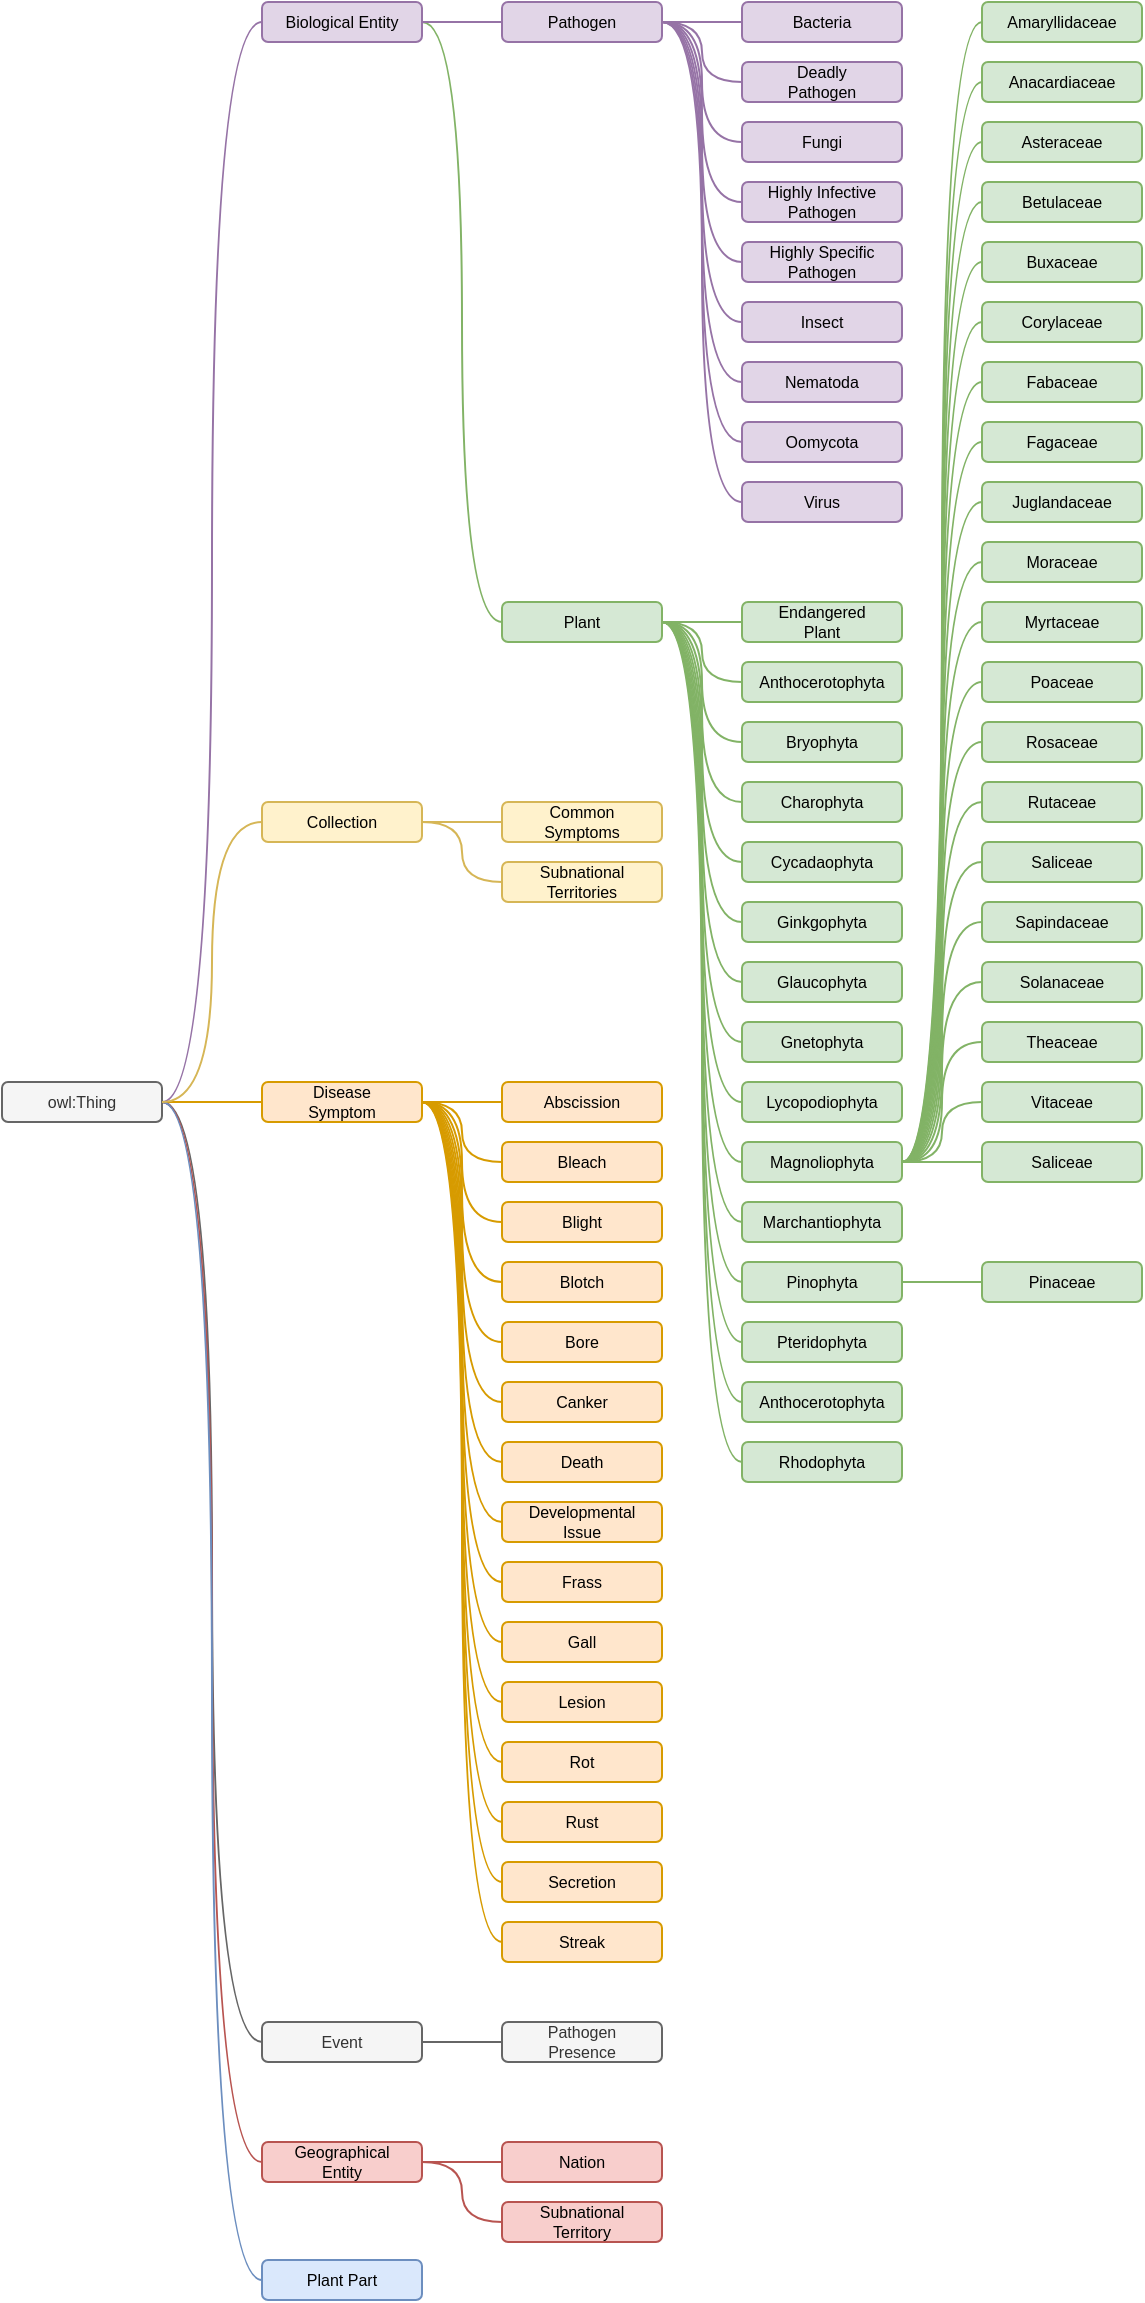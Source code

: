 <mxfile version="23.1.1" type="device">
  <diagram name="Page-1" id="N7cz31c8sJfuYnLjjP13">
    <mxGraphModel dx="2397" dy="868" grid="1" gridSize="10" guides="1" tooltips="1" connect="1" arrows="1" fold="1" page="1" pageScale="1" pageWidth="827" pageHeight="1169" math="0" shadow="0">
      <root>
        <mxCell id="0" />
        <mxCell id="1" parent="0" />
        <mxCell id="jk0r-prxaw-WUlgDrGdM-3" style="edgeStyle=orthogonalEdgeStyle;rounded=0;orthogonalLoop=1;jettySize=auto;html=1;exitX=1;exitY=0.5;exitDx=0;exitDy=0;entryX=0;entryY=0.5;entryDx=0;entryDy=0;curved=1;endArrow=none;endFill=0;fontSize=8;fillColor=#e1d5e7;strokeColor=#9673a6;" parent="1" source="jk0r-prxaw-WUlgDrGdM-1" target="jk0r-prxaw-WUlgDrGdM-2" edge="1">
          <mxGeometry relative="1" as="geometry" />
        </mxCell>
        <mxCell id="jk0r-prxaw-WUlgDrGdM-11" style="edgeStyle=orthogonalEdgeStyle;rounded=0;orthogonalLoop=1;jettySize=auto;html=1;exitX=1;exitY=0.5;exitDx=0;exitDy=0;entryX=0;entryY=0.5;entryDx=0;entryDy=0;endArrow=none;endFill=0;curved=1;fontSize=8;fillColor=#ffe6cc;strokeColor=#d79b00;" parent="1" source="jk0r-prxaw-WUlgDrGdM-1" target="jk0r-prxaw-WUlgDrGdM-7" edge="1">
          <mxGeometry relative="1" as="geometry" />
        </mxCell>
        <mxCell id="jk0r-prxaw-WUlgDrGdM-12" style="edgeStyle=orthogonalEdgeStyle;rounded=0;orthogonalLoop=1;jettySize=auto;html=1;exitX=1;exitY=0.5;exitDx=0;exitDy=0;entryX=0;entryY=0.5;entryDx=0;entryDy=0;endArrow=none;endFill=0;curved=1;fontSize=8;fillColor=#f5f5f5;strokeColor=#666666;" parent="1" source="jk0r-prxaw-WUlgDrGdM-1" target="jk0r-prxaw-WUlgDrGdM-8" edge="1">
          <mxGeometry relative="1" as="geometry" />
        </mxCell>
        <mxCell id="jk0r-prxaw-WUlgDrGdM-13" style="edgeStyle=orthogonalEdgeStyle;rounded=0;orthogonalLoop=1;jettySize=auto;html=1;exitX=1;exitY=0.5;exitDx=0;exitDy=0;entryX=0;entryY=0.5;entryDx=0;entryDy=0;endArrow=none;endFill=0;curved=1;fontSize=8;fillColor=#f8cecc;strokeColor=#b85450;" parent="1" source="jk0r-prxaw-WUlgDrGdM-1" target="jk0r-prxaw-WUlgDrGdM-9" edge="1">
          <mxGeometry relative="1" as="geometry" />
        </mxCell>
        <mxCell id="jk0r-prxaw-WUlgDrGdM-14" style="edgeStyle=orthogonalEdgeStyle;rounded=0;orthogonalLoop=1;jettySize=auto;html=1;exitX=1;exitY=0.5;exitDx=0;exitDy=0;entryX=0;entryY=0.5;entryDx=0;entryDy=0;endArrow=none;endFill=0;curved=1;fontSize=8;fillColor=#dae8fc;strokeColor=#6c8ebf;" parent="1" source="jk0r-prxaw-WUlgDrGdM-1" target="jk0r-prxaw-WUlgDrGdM-10" edge="1">
          <mxGeometry relative="1" as="geometry" />
        </mxCell>
        <mxCell id="jk0r-prxaw-WUlgDrGdM-1" value="owl:Thing" style="rounded=1;whiteSpace=wrap;html=1;fontSize=8;fillColor=#f5f5f5;fontColor=#333333;strokeColor=#666666;" parent="1" vertex="1">
          <mxGeometry x="-810" y="540" width="80" height="20" as="geometry" />
        </mxCell>
        <mxCell id="jk0r-prxaw-WUlgDrGdM-104" style="edgeStyle=orthogonalEdgeStyle;rounded=0;orthogonalLoop=1;jettySize=auto;html=1;exitX=1;exitY=0.5;exitDx=0;exitDy=0;entryX=0;entryY=0.5;entryDx=0;entryDy=0;curved=1;endArrow=none;endFill=0;fillColor=#d5e8d4;strokeColor=#82b366;" parent="1" source="jk0r-prxaw-WUlgDrGdM-2" target="jk0r-prxaw-WUlgDrGdM-21" edge="1">
          <mxGeometry relative="1" as="geometry" />
        </mxCell>
        <mxCell id="jk0r-prxaw-WUlgDrGdM-105" style="edgeStyle=orthogonalEdgeStyle;rounded=0;orthogonalLoop=1;jettySize=auto;html=1;exitX=1;exitY=0.5;exitDx=0;exitDy=0;entryX=0;entryY=0.5;entryDx=0;entryDy=0;endArrow=none;endFill=0;curved=1;fillColor=#e1d5e7;strokeColor=#9673a6;" parent="1" source="jk0r-prxaw-WUlgDrGdM-2" target="jk0r-prxaw-WUlgDrGdM-15" edge="1">
          <mxGeometry relative="1" as="geometry" />
        </mxCell>
        <mxCell id="jk0r-prxaw-WUlgDrGdM-2" value="Biological Entity" style="rounded=1;whiteSpace=wrap;html=1;fontSize=8;fillColor=#e1d5e7;strokeColor=#9673a6;" parent="1" vertex="1">
          <mxGeometry x="-680" width="80" height="20" as="geometry" />
        </mxCell>
        <mxCell id="jk0r-prxaw-WUlgDrGdM-5" style="edgeStyle=orthogonalEdgeStyle;rounded=0;orthogonalLoop=1;jettySize=auto;html=1;exitX=0;exitY=0.5;exitDx=0;exitDy=0;entryX=1;entryY=0.5;entryDx=0;entryDy=0;endArrow=none;endFill=0;curved=1;fontSize=8;fillColor=#fff2cc;strokeColor=#d6b656;" parent="1" source="jk0r-prxaw-WUlgDrGdM-4" target="jk0r-prxaw-WUlgDrGdM-1" edge="1">
          <mxGeometry relative="1" as="geometry" />
        </mxCell>
        <mxCell id="jk0r-prxaw-WUlgDrGdM-124" style="edgeStyle=orthogonalEdgeStyle;rounded=0;orthogonalLoop=1;jettySize=auto;html=1;exitX=1;exitY=0.5;exitDx=0;exitDy=0;entryX=0;entryY=0.5;entryDx=0;entryDy=0;endArrow=none;endFill=0;curved=1;fillColor=#fff2cc;strokeColor=#d6b656;" parent="1" source="jk0r-prxaw-WUlgDrGdM-4" target="jk0r-prxaw-WUlgDrGdM-71" edge="1">
          <mxGeometry relative="1" as="geometry" />
        </mxCell>
        <mxCell id="jk0r-prxaw-WUlgDrGdM-125" style="edgeStyle=orthogonalEdgeStyle;rounded=0;orthogonalLoop=1;jettySize=auto;html=1;exitX=1;exitY=0.5;exitDx=0;exitDy=0;entryX=0;entryY=0.5;entryDx=0;entryDy=0;endArrow=none;endFill=0;curved=1;fillColor=#fff2cc;strokeColor=#d6b656;" parent="1" source="jk0r-prxaw-WUlgDrGdM-4" target="jk0r-prxaw-WUlgDrGdM-72" edge="1">
          <mxGeometry relative="1" as="geometry" />
        </mxCell>
        <mxCell id="jk0r-prxaw-WUlgDrGdM-4" value="Collection" style="rounded=1;whiteSpace=wrap;html=1;fontSize=8;fillColor=#fff2cc;strokeColor=#d6b656;" parent="1" vertex="1">
          <mxGeometry x="-680" y="400" width="80" height="20" as="geometry" />
        </mxCell>
        <mxCell id="jk0r-prxaw-WUlgDrGdM-140" style="edgeStyle=orthogonalEdgeStyle;rounded=0;orthogonalLoop=1;jettySize=auto;html=1;exitX=1;exitY=0.5;exitDx=0;exitDy=0;entryX=0;entryY=0.5;entryDx=0;entryDy=0;endArrow=none;endFill=0;curved=1;fillColor=#ffe6cc;strokeColor=#d79b00;" parent="1" source="jk0r-prxaw-WUlgDrGdM-7" target="jk0r-prxaw-WUlgDrGdM-73" edge="1">
          <mxGeometry relative="1" as="geometry" />
        </mxCell>
        <mxCell id="jk0r-prxaw-WUlgDrGdM-141" style="edgeStyle=orthogonalEdgeStyle;rounded=0;orthogonalLoop=1;jettySize=auto;html=1;exitX=1;exitY=0.5;exitDx=0;exitDy=0;entryX=0;entryY=0.5;entryDx=0;entryDy=0;strokeColor=#d79b00;endArrow=none;endFill=0;curved=1;fillColor=#ffe6cc;" parent="1" source="jk0r-prxaw-WUlgDrGdM-7" target="jk0r-prxaw-WUlgDrGdM-74" edge="1">
          <mxGeometry relative="1" as="geometry" />
        </mxCell>
        <mxCell id="jk0r-prxaw-WUlgDrGdM-142" style="edgeStyle=orthogonalEdgeStyle;rounded=0;orthogonalLoop=1;jettySize=auto;html=1;exitX=1;exitY=0.5;exitDx=0;exitDy=0;entryX=0;entryY=0.5;entryDx=0;entryDy=0;endArrow=none;endFill=0;curved=1;fillColor=#ffe6cc;strokeColor=#d79b00;" parent="1" source="jk0r-prxaw-WUlgDrGdM-7" target="jk0r-prxaw-WUlgDrGdM-75" edge="1">
          <mxGeometry relative="1" as="geometry" />
        </mxCell>
        <mxCell id="jk0r-prxaw-WUlgDrGdM-143" style="edgeStyle=orthogonalEdgeStyle;rounded=0;orthogonalLoop=1;jettySize=auto;html=1;exitX=1;exitY=0.5;exitDx=0;exitDy=0;entryX=0;entryY=0.5;entryDx=0;entryDy=0;endArrow=none;endFill=0;curved=1;fillColor=#ffe6cc;strokeColor=#d79b00;" parent="1" source="jk0r-prxaw-WUlgDrGdM-7" target="jk0r-prxaw-WUlgDrGdM-76" edge="1">
          <mxGeometry relative="1" as="geometry" />
        </mxCell>
        <mxCell id="jk0r-prxaw-WUlgDrGdM-144" style="edgeStyle=orthogonalEdgeStyle;rounded=0;orthogonalLoop=1;jettySize=auto;html=1;exitX=1;exitY=0.5;exitDx=0;exitDy=0;entryX=0;entryY=0.5;entryDx=0;entryDy=0;endArrow=none;endFill=0;curved=1;fillColor=#ffe6cc;strokeColor=#d79b00;" parent="1" source="jk0r-prxaw-WUlgDrGdM-7" target="jk0r-prxaw-WUlgDrGdM-77" edge="1">
          <mxGeometry relative="1" as="geometry" />
        </mxCell>
        <mxCell id="jk0r-prxaw-WUlgDrGdM-145" style="edgeStyle=orthogonalEdgeStyle;rounded=0;orthogonalLoop=1;jettySize=auto;html=1;exitX=1;exitY=0.5;exitDx=0;exitDy=0;entryX=0;entryY=0.5;entryDx=0;entryDy=0;endArrow=none;endFill=0;curved=1;fillColor=#ffe6cc;strokeColor=#d79b00;" parent="1" source="jk0r-prxaw-WUlgDrGdM-7" target="jk0r-prxaw-WUlgDrGdM-78" edge="1">
          <mxGeometry relative="1" as="geometry" />
        </mxCell>
        <mxCell id="jk0r-prxaw-WUlgDrGdM-146" style="edgeStyle=orthogonalEdgeStyle;rounded=0;orthogonalLoop=1;jettySize=auto;html=1;exitX=1;exitY=0.5;exitDx=0;exitDy=0;entryX=0;entryY=0.5;entryDx=0;entryDy=0;endArrow=none;endFill=0;curved=1;fillColor=#ffe6cc;strokeColor=#d79b00;" parent="1" source="jk0r-prxaw-WUlgDrGdM-7" target="jk0r-prxaw-WUlgDrGdM-79" edge="1">
          <mxGeometry relative="1" as="geometry" />
        </mxCell>
        <mxCell id="jk0r-prxaw-WUlgDrGdM-147" style="edgeStyle=orthogonalEdgeStyle;rounded=0;orthogonalLoop=1;jettySize=auto;html=1;exitX=1;exitY=0.5;exitDx=0;exitDy=0;entryX=0;entryY=0.5;entryDx=0;entryDy=0;endArrow=none;endFill=0;curved=1;fillColor=#ffe6cc;strokeColor=#d79b00;" parent="1" source="jk0r-prxaw-WUlgDrGdM-7" target="jk0r-prxaw-WUlgDrGdM-80" edge="1">
          <mxGeometry relative="1" as="geometry" />
        </mxCell>
        <mxCell id="jk0r-prxaw-WUlgDrGdM-148" style="edgeStyle=orthogonalEdgeStyle;rounded=0;orthogonalLoop=1;jettySize=auto;html=1;exitX=1;exitY=0.5;exitDx=0;exitDy=0;entryX=0;entryY=0.5;entryDx=0;entryDy=0;endArrow=none;endFill=0;curved=1;fillColor=#ffe6cc;strokeColor=#d79b00;" parent="1" source="jk0r-prxaw-WUlgDrGdM-7" target="jk0r-prxaw-WUlgDrGdM-81" edge="1">
          <mxGeometry relative="1" as="geometry" />
        </mxCell>
        <mxCell id="jk0r-prxaw-WUlgDrGdM-149" style="edgeStyle=orthogonalEdgeStyle;rounded=0;orthogonalLoop=1;jettySize=auto;html=1;exitX=1;exitY=0.5;exitDx=0;exitDy=0;entryX=0;entryY=0.5;entryDx=0;entryDy=0;endArrow=none;endFill=0;curved=1;fillColor=#ffe6cc;strokeColor=#d79b00;" parent="1" source="jk0r-prxaw-WUlgDrGdM-7" target="jk0r-prxaw-WUlgDrGdM-83" edge="1">
          <mxGeometry relative="1" as="geometry" />
        </mxCell>
        <mxCell id="jk0r-prxaw-WUlgDrGdM-150" style="edgeStyle=orthogonalEdgeStyle;rounded=0;orthogonalLoop=1;jettySize=auto;html=1;exitX=1;exitY=0.5;exitDx=0;exitDy=0;entryX=0;entryY=0.5;entryDx=0;entryDy=0;endArrow=none;endFill=0;curved=1;fillColor=#ffe6cc;strokeColor=#d79b00;" parent="1" source="jk0r-prxaw-WUlgDrGdM-7" target="jk0r-prxaw-WUlgDrGdM-84" edge="1">
          <mxGeometry relative="1" as="geometry" />
        </mxCell>
        <mxCell id="jk0r-prxaw-WUlgDrGdM-151" style="edgeStyle=orthogonalEdgeStyle;rounded=0;orthogonalLoop=1;jettySize=auto;html=1;exitX=1;exitY=0.5;exitDx=0;exitDy=0;entryX=0;entryY=0.5;entryDx=0;entryDy=0;endArrow=none;endFill=0;curved=1;fillColor=#ffe6cc;strokeColor=#d79b00;" parent="1" source="jk0r-prxaw-WUlgDrGdM-7" target="jk0r-prxaw-WUlgDrGdM-85" edge="1">
          <mxGeometry relative="1" as="geometry" />
        </mxCell>
        <mxCell id="jk0r-prxaw-WUlgDrGdM-152" style="edgeStyle=orthogonalEdgeStyle;rounded=0;orthogonalLoop=1;jettySize=auto;html=1;exitX=1;exitY=0.5;exitDx=0;exitDy=0;entryX=0;entryY=0.5;entryDx=0;entryDy=0;endArrow=none;endFill=0;curved=1;fillColor=#ffe6cc;strokeColor=#d79b00;" parent="1" source="jk0r-prxaw-WUlgDrGdM-7" target="jk0r-prxaw-WUlgDrGdM-86" edge="1">
          <mxGeometry relative="1" as="geometry" />
        </mxCell>
        <mxCell id="jk0r-prxaw-WUlgDrGdM-153" style="edgeStyle=orthogonalEdgeStyle;rounded=0;orthogonalLoop=1;jettySize=auto;html=1;exitX=1;exitY=0.5;exitDx=0;exitDy=0;entryX=0;entryY=0.5;entryDx=0;entryDy=0;endArrow=none;endFill=0;curved=1;fillColor=#ffe6cc;strokeColor=#d79b00;" parent="1" source="jk0r-prxaw-WUlgDrGdM-7" target="jk0r-prxaw-WUlgDrGdM-87" edge="1">
          <mxGeometry relative="1" as="geometry" />
        </mxCell>
        <mxCell id="jk0r-prxaw-WUlgDrGdM-154" style="edgeStyle=orthogonalEdgeStyle;rounded=0;orthogonalLoop=1;jettySize=auto;html=1;exitX=1;exitY=0.5;exitDx=0;exitDy=0;entryX=0;entryY=0.5;entryDx=0;entryDy=0;endArrow=none;endFill=0;curved=1;fillColor=#ffe6cc;strokeColor=#d79b00;" parent="1" source="jk0r-prxaw-WUlgDrGdM-7" target="jk0r-prxaw-WUlgDrGdM-88" edge="1">
          <mxGeometry relative="1" as="geometry" />
        </mxCell>
        <mxCell id="jk0r-prxaw-WUlgDrGdM-7" value="&lt;div style=&quot;font-size: 8px;&quot;&gt;Disease&lt;/div&gt;&lt;div style=&quot;font-size: 8px;&quot;&gt;Symptom&lt;br style=&quot;font-size: 8px;&quot;&gt;&lt;/div&gt;" style="rounded=1;whiteSpace=wrap;html=1;fontSize=8;fillColor=#ffe6cc;strokeColor=#d79b00;" parent="1" vertex="1">
          <mxGeometry x="-680" y="540" width="80" height="20" as="geometry" />
        </mxCell>
        <mxCell id="jk0r-prxaw-WUlgDrGdM-178" style="edgeStyle=orthogonalEdgeStyle;rounded=0;orthogonalLoop=1;jettySize=auto;html=1;exitX=1;exitY=0.5;exitDx=0;exitDy=0;entryX=0;entryY=0.5;entryDx=0;entryDy=0;endArrow=none;endFill=0;curved=1;fillColor=#f5f5f5;strokeColor=#666666;" parent="1" source="jk0r-prxaw-WUlgDrGdM-8" target="jk0r-prxaw-WUlgDrGdM-137" edge="1">
          <mxGeometry relative="1" as="geometry" />
        </mxCell>
        <mxCell id="jk0r-prxaw-WUlgDrGdM-8" value="Event" style="rounded=1;whiteSpace=wrap;html=1;fontSize=8;fillColor=#f5f5f5;fontColor=#333333;strokeColor=#666666;" parent="1" vertex="1">
          <mxGeometry x="-680" y="1010" width="80" height="20" as="geometry" />
        </mxCell>
        <mxCell id="jk0r-prxaw-WUlgDrGdM-179" style="edgeStyle=orthogonalEdgeStyle;rounded=0;orthogonalLoop=1;jettySize=auto;html=1;exitX=1;exitY=0.5;exitDx=0;exitDy=0;entryX=0;entryY=0.5;entryDx=0;entryDy=0;endArrow=none;endFill=0;curved=1;fillColor=#f8cecc;strokeColor=#b85450;" parent="1" source="jk0r-prxaw-WUlgDrGdM-9" target="jk0r-prxaw-WUlgDrGdM-89" edge="1">
          <mxGeometry relative="1" as="geometry" />
        </mxCell>
        <mxCell id="jk0r-prxaw-WUlgDrGdM-180" style="edgeStyle=orthogonalEdgeStyle;rounded=0;orthogonalLoop=1;jettySize=auto;html=1;exitX=1;exitY=0.5;exitDx=0;exitDy=0;entryX=0;entryY=0.5;entryDx=0;entryDy=0;endArrow=none;endFill=0;curved=1;fillColor=#f8cecc;strokeColor=#b85450;" parent="1" source="jk0r-prxaw-WUlgDrGdM-9" target="jk0r-prxaw-WUlgDrGdM-90" edge="1">
          <mxGeometry relative="1" as="geometry" />
        </mxCell>
        <mxCell id="jk0r-prxaw-WUlgDrGdM-9" value="&lt;div style=&quot;font-size: 8px;&quot;&gt;Geographical&lt;/div&gt;&lt;div style=&quot;font-size: 8px;&quot;&gt;Entity&lt;br style=&quot;font-size: 8px;&quot;&gt;&lt;/div&gt;" style="rounded=1;whiteSpace=wrap;html=1;fontSize=8;fillColor=#f8cecc;strokeColor=#b85450;" parent="1" vertex="1">
          <mxGeometry x="-680" y="1070" width="80" height="20" as="geometry" />
        </mxCell>
        <mxCell id="jk0r-prxaw-WUlgDrGdM-10" value="Plant Part" style="rounded=1;whiteSpace=wrap;html=1;fontSize=8;fillColor=#dae8fc;strokeColor=#6c8ebf;" parent="1" vertex="1">
          <mxGeometry x="-680" y="1129" width="80" height="20" as="geometry" />
        </mxCell>
        <mxCell id="jk0r-prxaw-WUlgDrGdM-126" style="edgeStyle=orthogonalEdgeStyle;rounded=0;orthogonalLoop=1;jettySize=auto;html=1;exitX=1;exitY=0.5;exitDx=0;exitDy=0;entryX=0;entryY=0.5;entryDx=0;entryDy=0;endArrow=none;endFill=0;curved=1;fillColor=#e1d5e7;strokeColor=#9673a6;" parent="1" source="jk0r-prxaw-WUlgDrGdM-15" target="jk0r-prxaw-WUlgDrGdM-60" edge="1">
          <mxGeometry relative="1" as="geometry" />
        </mxCell>
        <mxCell id="jk0r-prxaw-WUlgDrGdM-127" style="edgeStyle=orthogonalEdgeStyle;rounded=0;orthogonalLoop=1;jettySize=auto;html=1;exitX=1;exitY=0.5;exitDx=0;exitDy=0;entryX=0;entryY=0.5;entryDx=0;entryDy=0;curved=1;endArrow=none;endFill=0;fillColor=#e1d5e7;strokeColor=#9673a6;" parent="1" source="jk0r-prxaw-WUlgDrGdM-15" target="jk0r-prxaw-WUlgDrGdM-61" edge="1">
          <mxGeometry relative="1" as="geometry" />
        </mxCell>
        <mxCell id="jk0r-prxaw-WUlgDrGdM-128" style="edgeStyle=orthogonalEdgeStyle;rounded=0;orthogonalLoop=1;jettySize=auto;html=1;exitX=1;exitY=0.5;exitDx=0;exitDy=0;entryX=0;entryY=0.5;entryDx=0;entryDy=0;curved=1;endArrow=none;endFill=0;fillColor=#e1d5e7;strokeColor=#9673a6;" parent="1" source="jk0r-prxaw-WUlgDrGdM-15" target="jk0r-prxaw-WUlgDrGdM-62" edge="1">
          <mxGeometry relative="1" as="geometry" />
        </mxCell>
        <mxCell id="jk0r-prxaw-WUlgDrGdM-129" style="edgeStyle=orthogonalEdgeStyle;rounded=0;orthogonalLoop=1;jettySize=auto;html=1;exitX=1;exitY=0.5;exitDx=0;exitDy=0;entryX=0;entryY=0.5;entryDx=0;entryDy=0;endArrow=none;endFill=0;curved=1;fillColor=#e1d5e7;strokeColor=#9673a6;" parent="1" source="jk0r-prxaw-WUlgDrGdM-15" target="jk0r-prxaw-WUlgDrGdM-63" edge="1">
          <mxGeometry relative="1" as="geometry" />
        </mxCell>
        <mxCell id="jk0r-prxaw-WUlgDrGdM-130" style="edgeStyle=orthogonalEdgeStyle;rounded=0;orthogonalLoop=1;jettySize=auto;html=1;exitX=1;exitY=0.5;exitDx=0;exitDy=0;entryX=0;entryY=0.5;entryDx=0;entryDy=0;endArrow=none;endFill=0;curved=1;fillColor=#e1d5e7;strokeColor=#9673a6;" parent="1" source="jk0r-prxaw-WUlgDrGdM-15" target="jk0r-prxaw-WUlgDrGdM-64" edge="1">
          <mxGeometry relative="1" as="geometry" />
        </mxCell>
        <mxCell id="jk0r-prxaw-WUlgDrGdM-131" style="edgeStyle=orthogonalEdgeStyle;rounded=0;orthogonalLoop=1;jettySize=auto;html=1;exitX=1;exitY=0.5;exitDx=0;exitDy=0;entryX=0;entryY=0.5;entryDx=0;entryDy=0;endArrow=none;endFill=0;curved=1;fillColor=#e1d5e7;strokeColor=#9673a6;" parent="1" source="jk0r-prxaw-WUlgDrGdM-15" target="jk0r-prxaw-WUlgDrGdM-65" edge="1">
          <mxGeometry relative="1" as="geometry" />
        </mxCell>
        <mxCell id="jk0r-prxaw-WUlgDrGdM-132" style="edgeStyle=orthogonalEdgeStyle;rounded=0;orthogonalLoop=1;jettySize=auto;html=1;exitX=1;exitY=0.5;exitDx=0;exitDy=0;entryX=0;entryY=0.5;entryDx=0;entryDy=0;endArrow=none;endFill=0;curved=1;fillColor=#e1d5e7;strokeColor=#9673a6;" parent="1" source="jk0r-prxaw-WUlgDrGdM-15" target="jk0r-prxaw-WUlgDrGdM-66" edge="1">
          <mxGeometry relative="1" as="geometry" />
        </mxCell>
        <mxCell id="jk0r-prxaw-WUlgDrGdM-135" style="edgeStyle=orthogonalEdgeStyle;rounded=0;orthogonalLoop=1;jettySize=auto;html=1;exitX=1;exitY=0.5;exitDx=0;exitDy=0;entryX=0;entryY=0.5;entryDx=0;entryDy=0;endArrow=none;endFill=0;curved=1;fillColor=#e1d5e7;strokeColor=#9673a6;" parent="1" source="jk0r-prxaw-WUlgDrGdM-15" target="jk0r-prxaw-WUlgDrGdM-67" edge="1">
          <mxGeometry relative="1" as="geometry" />
        </mxCell>
        <mxCell id="jk0r-prxaw-WUlgDrGdM-136" style="edgeStyle=orthogonalEdgeStyle;rounded=0;orthogonalLoop=1;jettySize=auto;html=1;exitX=1;exitY=0.5;exitDx=0;exitDy=0;entryX=0;entryY=0.5;entryDx=0;entryDy=0;endArrow=none;endFill=0;curved=1;fillColor=#e1d5e7;strokeColor=#9673a6;" parent="1" source="jk0r-prxaw-WUlgDrGdM-15" target="jk0r-prxaw-WUlgDrGdM-68" edge="1">
          <mxGeometry relative="1" as="geometry" />
        </mxCell>
        <mxCell id="jk0r-prxaw-WUlgDrGdM-15" value="Pathogen" style="rounded=1;whiteSpace=wrap;html=1;fontSize=8;fillColor=#e1d5e7;strokeColor=#9673a6;" parent="1" vertex="1">
          <mxGeometry x="-560" width="80" height="20" as="geometry" />
        </mxCell>
        <mxCell id="jk0r-prxaw-WUlgDrGdM-106" style="edgeStyle=orthogonalEdgeStyle;rounded=0;orthogonalLoop=1;jettySize=auto;html=1;exitX=1;exitY=0.5;exitDx=0;exitDy=0;entryX=0;entryY=0.5;entryDx=0;entryDy=0;endArrow=none;endFill=0;curved=1;fillColor=#d5e8d4;strokeColor=#82b366;" parent="1" source="jk0r-prxaw-WUlgDrGdM-21" target="jk0r-prxaw-WUlgDrGdM-22" edge="1">
          <mxGeometry relative="1" as="geometry" />
        </mxCell>
        <mxCell id="jk0r-prxaw-WUlgDrGdM-107" style="edgeStyle=orthogonalEdgeStyle;rounded=0;orthogonalLoop=1;jettySize=auto;html=1;exitX=1;exitY=0.5;exitDx=0;exitDy=0;entryX=0;entryY=0.5;entryDx=0;entryDy=0;endArrow=none;endFill=0;curved=1;fillColor=#d5e8d4;strokeColor=#82b366;" parent="1" source="jk0r-prxaw-WUlgDrGdM-21" target="jk0r-prxaw-WUlgDrGdM-23" edge="1">
          <mxGeometry relative="1" as="geometry" />
        </mxCell>
        <mxCell id="jk0r-prxaw-WUlgDrGdM-108" style="edgeStyle=orthogonalEdgeStyle;rounded=0;orthogonalLoop=1;jettySize=auto;html=1;exitX=1;exitY=0.5;exitDx=0;exitDy=0;entryX=0;entryY=0.5;entryDx=0;entryDy=0;endArrow=none;endFill=0;curved=1;fillColor=#d5e8d4;strokeColor=#82b366;" parent="1" source="jk0r-prxaw-WUlgDrGdM-21" target="jk0r-prxaw-WUlgDrGdM-24" edge="1">
          <mxGeometry relative="1" as="geometry" />
        </mxCell>
        <mxCell id="jk0r-prxaw-WUlgDrGdM-109" style="edgeStyle=orthogonalEdgeStyle;rounded=0;orthogonalLoop=1;jettySize=auto;html=1;exitX=1;exitY=0.5;exitDx=0;exitDy=0;entryX=0;entryY=0.5;entryDx=0;entryDy=0;endArrow=none;endFill=0;curved=1;fillColor=#d5e8d4;strokeColor=#82b366;" parent="1" source="jk0r-prxaw-WUlgDrGdM-21" target="jk0r-prxaw-WUlgDrGdM-25" edge="1">
          <mxGeometry relative="1" as="geometry" />
        </mxCell>
        <mxCell id="jk0r-prxaw-WUlgDrGdM-110" style="edgeStyle=orthogonalEdgeStyle;rounded=0;orthogonalLoop=1;jettySize=auto;html=1;exitX=1;exitY=0.5;exitDx=0;exitDy=0;entryX=0;entryY=0.5;entryDx=0;entryDy=0;endArrow=none;endFill=0;curved=1;fillColor=#d5e8d4;strokeColor=#82b366;" parent="1" source="jk0r-prxaw-WUlgDrGdM-21" target="jk0r-prxaw-WUlgDrGdM-26" edge="1">
          <mxGeometry relative="1" as="geometry" />
        </mxCell>
        <mxCell id="jk0r-prxaw-WUlgDrGdM-112" style="edgeStyle=orthogonalEdgeStyle;rounded=0;orthogonalLoop=1;jettySize=auto;html=1;exitX=1;exitY=0.5;exitDx=0;exitDy=0;entryX=0;entryY=0.5;entryDx=0;entryDy=0;endArrow=none;endFill=0;curved=1;fillColor=#d5e8d4;strokeColor=#82b366;" parent="1" source="jk0r-prxaw-WUlgDrGdM-21" target="jk0r-prxaw-WUlgDrGdM-27" edge="1">
          <mxGeometry relative="1" as="geometry" />
        </mxCell>
        <mxCell id="jk0r-prxaw-WUlgDrGdM-113" style="edgeStyle=orthogonalEdgeStyle;rounded=0;orthogonalLoop=1;jettySize=auto;html=1;exitX=1;exitY=0.5;exitDx=0;exitDy=0;entryX=0;entryY=0.5;entryDx=0;entryDy=0;endArrow=none;endFill=0;curved=1;fillColor=#d5e8d4;strokeColor=#82b366;" parent="1" source="jk0r-prxaw-WUlgDrGdM-21" target="jk0r-prxaw-WUlgDrGdM-28" edge="1">
          <mxGeometry relative="1" as="geometry" />
        </mxCell>
        <mxCell id="jk0r-prxaw-WUlgDrGdM-114" style="edgeStyle=orthogonalEdgeStyle;rounded=0;orthogonalLoop=1;jettySize=auto;html=1;exitX=1;exitY=0.5;exitDx=0;exitDy=0;entryX=0;entryY=0.5;entryDx=0;entryDy=0;endArrow=none;endFill=0;curved=1;fillColor=#d5e8d4;strokeColor=#82b366;" parent="1" source="jk0r-prxaw-WUlgDrGdM-21" target="jk0r-prxaw-WUlgDrGdM-29" edge="1">
          <mxGeometry relative="1" as="geometry" />
        </mxCell>
        <mxCell id="jk0r-prxaw-WUlgDrGdM-115" style="edgeStyle=orthogonalEdgeStyle;rounded=0;orthogonalLoop=1;jettySize=auto;html=1;exitX=1;exitY=0.5;exitDx=0;exitDy=0;entryX=0;entryY=0.5;entryDx=0;entryDy=0;endArrow=none;endFill=0;curved=1;fillColor=#d5e8d4;strokeColor=#82b366;" parent="1" source="jk0r-prxaw-WUlgDrGdM-21" target="jk0r-prxaw-WUlgDrGdM-30" edge="1">
          <mxGeometry relative="1" as="geometry" />
        </mxCell>
        <mxCell id="jk0r-prxaw-WUlgDrGdM-116" style="edgeStyle=orthogonalEdgeStyle;rounded=0;orthogonalLoop=1;jettySize=auto;html=1;exitX=1;exitY=0.5;exitDx=0;exitDy=0;entryX=0;entryY=0.5;entryDx=0;entryDy=0;endArrow=none;endFill=0;curved=1;fillColor=#d5e8d4;strokeColor=#82b366;" parent="1" source="jk0r-prxaw-WUlgDrGdM-21" target="jk0r-prxaw-WUlgDrGdM-31" edge="1">
          <mxGeometry relative="1" as="geometry" />
        </mxCell>
        <mxCell id="jk0r-prxaw-WUlgDrGdM-117" style="edgeStyle=orthogonalEdgeStyle;rounded=0;orthogonalLoop=1;jettySize=auto;html=1;exitX=1;exitY=0.5;exitDx=0;exitDy=0;entryX=0;entryY=0.5;entryDx=0;entryDy=0;endArrow=none;endFill=0;curved=1;fillColor=#d5e8d4;strokeColor=#82b366;" parent="1" source="jk0r-prxaw-WUlgDrGdM-21" target="jk0r-prxaw-WUlgDrGdM-32" edge="1">
          <mxGeometry relative="1" as="geometry" />
        </mxCell>
        <mxCell id="jk0r-prxaw-WUlgDrGdM-119" style="edgeStyle=orthogonalEdgeStyle;rounded=0;orthogonalLoop=1;jettySize=auto;html=1;exitX=1;exitY=0.5;exitDx=0;exitDy=0;entryX=0;entryY=0.5;entryDx=0;entryDy=0;endArrow=none;endFill=0;curved=1;fillColor=#d5e8d4;strokeColor=#82b366;" parent="1" source="jk0r-prxaw-WUlgDrGdM-21" target="jk0r-prxaw-WUlgDrGdM-33" edge="1">
          <mxGeometry relative="1" as="geometry" />
        </mxCell>
        <mxCell id="jk0r-prxaw-WUlgDrGdM-121" style="edgeStyle=orthogonalEdgeStyle;rounded=0;orthogonalLoop=1;jettySize=auto;html=1;exitX=1;exitY=0.5;exitDx=0;exitDy=0;entryX=0;entryY=0.5;entryDx=0;entryDy=0;endArrow=none;endFill=0;curved=1;fillColor=#d5e8d4;strokeColor=#82b366;" parent="1" source="jk0r-prxaw-WUlgDrGdM-21" target="jk0r-prxaw-WUlgDrGdM-34" edge="1">
          <mxGeometry relative="1" as="geometry" />
        </mxCell>
        <mxCell id="jk0r-prxaw-WUlgDrGdM-122" style="edgeStyle=orthogonalEdgeStyle;rounded=0;orthogonalLoop=1;jettySize=auto;html=1;exitX=1;exitY=0.5;exitDx=0;exitDy=0;entryX=0;entryY=0.5;entryDx=0;entryDy=0;endArrow=none;endFill=0;curved=1;fillColor=#d5e8d4;strokeColor=#82b366;" parent="1" source="jk0r-prxaw-WUlgDrGdM-21" target="jk0r-prxaw-WUlgDrGdM-35" edge="1">
          <mxGeometry relative="1" as="geometry" />
        </mxCell>
        <mxCell id="jk0r-prxaw-WUlgDrGdM-123" style="edgeStyle=orthogonalEdgeStyle;rounded=0;orthogonalLoop=1;jettySize=auto;html=1;exitX=1;exitY=0.5;exitDx=0;exitDy=0;entryX=0;entryY=0.5;entryDx=0;entryDy=0;endArrow=none;endFill=0;curved=1;fillColor=#d5e8d4;strokeColor=#82b366;" parent="1" source="jk0r-prxaw-WUlgDrGdM-21" target="jk0r-prxaw-WUlgDrGdM-36" edge="1">
          <mxGeometry relative="1" as="geometry" />
        </mxCell>
        <mxCell id="jk0r-prxaw-WUlgDrGdM-21" value="Plant" style="rounded=1;whiteSpace=wrap;html=1;fontSize=8;fillColor=#d5e8d4;strokeColor=#82b366;" parent="1" vertex="1">
          <mxGeometry x="-560" y="300" width="80" height="20" as="geometry" />
        </mxCell>
        <mxCell id="jk0r-prxaw-WUlgDrGdM-22" value="&lt;div style=&quot;font-size: 8px;&quot;&gt;Endangered&lt;/div&gt;&lt;div style=&quot;font-size: 8px;&quot;&gt;Plant&lt;br style=&quot;font-size: 8px;&quot;&gt;&lt;/div&gt;" style="rounded=1;whiteSpace=wrap;html=1;fontSize=8;fillColor=#d5e8d4;strokeColor=#82b366;" parent="1" vertex="1">
          <mxGeometry x="-440" y="300" width="80" height="20" as="geometry" />
        </mxCell>
        <mxCell id="jk0r-prxaw-WUlgDrGdM-23" value="Anthocerotophyta" style="rounded=1;whiteSpace=wrap;html=1;fontSize=8;fillColor=#d5e8d4;strokeColor=#82b366;" parent="1" vertex="1">
          <mxGeometry x="-440" y="330" width="80" height="20" as="geometry" />
        </mxCell>
        <mxCell id="jk0r-prxaw-WUlgDrGdM-24" value="Bryophyta" style="rounded=1;whiteSpace=wrap;html=1;fontSize=8;fillColor=#d5e8d4;strokeColor=#82b366;" parent="1" vertex="1">
          <mxGeometry x="-440" y="360" width="80" height="20" as="geometry" />
        </mxCell>
        <mxCell id="jk0r-prxaw-WUlgDrGdM-25" value="Charophyta" style="rounded=1;whiteSpace=wrap;html=1;fontSize=8;fillColor=#d5e8d4;strokeColor=#82b366;" parent="1" vertex="1">
          <mxGeometry x="-440" y="390" width="80" height="20" as="geometry" />
        </mxCell>
        <mxCell id="jk0r-prxaw-WUlgDrGdM-26" value="Cycadaophyta" style="rounded=1;whiteSpace=wrap;html=1;fontSize=8;fillColor=#d5e8d4;strokeColor=#82b366;" parent="1" vertex="1">
          <mxGeometry x="-440" y="420" width="80" height="20" as="geometry" />
        </mxCell>
        <mxCell id="jk0r-prxaw-WUlgDrGdM-27" value="Ginkgophyta" style="rounded=1;whiteSpace=wrap;html=1;fontSize=8;fillColor=#d5e8d4;strokeColor=#82b366;" parent="1" vertex="1">
          <mxGeometry x="-440" y="450" width="80" height="20" as="geometry" />
        </mxCell>
        <mxCell id="jk0r-prxaw-WUlgDrGdM-28" value="Glaucophyta" style="rounded=1;whiteSpace=wrap;html=1;fontSize=8;fillColor=#d5e8d4;strokeColor=#82b366;" parent="1" vertex="1">
          <mxGeometry x="-440" y="480" width="80" height="20" as="geometry" />
        </mxCell>
        <mxCell id="jk0r-prxaw-WUlgDrGdM-29" value="Gnetophyta" style="rounded=1;whiteSpace=wrap;html=1;fontSize=8;fillColor=#d5e8d4;strokeColor=#82b366;" parent="1" vertex="1">
          <mxGeometry x="-440" y="510" width="80" height="20" as="geometry" />
        </mxCell>
        <mxCell id="jk0r-prxaw-WUlgDrGdM-30" value="Lycopodiophyta" style="rounded=1;whiteSpace=wrap;html=1;fontSize=8;fillColor=#d5e8d4;strokeColor=#82b366;" parent="1" vertex="1">
          <mxGeometry x="-440" y="540" width="80" height="20" as="geometry" />
        </mxCell>
        <mxCell id="jk0r-prxaw-WUlgDrGdM-31" value="Magnoliophyta" style="rounded=1;whiteSpace=wrap;html=1;fontSize=8;fillColor=#d5e8d4;strokeColor=#82b366;" parent="1" vertex="1">
          <mxGeometry x="-440" y="570" width="80" height="20" as="geometry" />
        </mxCell>
        <mxCell id="jk0r-prxaw-WUlgDrGdM-32" value="Marchantiophyta" style="rounded=1;whiteSpace=wrap;html=1;fontSize=8;fillColor=#d5e8d4;strokeColor=#82b366;" parent="1" vertex="1">
          <mxGeometry x="-440" y="600" width="80" height="20" as="geometry" />
        </mxCell>
        <mxCell id="jk0r-prxaw-WUlgDrGdM-139" style="edgeStyle=orthogonalEdgeStyle;rounded=0;orthogonalLoop=1;jettySize=auto;html=1;exitX=1;exitY=0.5;exitDx=0;exitDy=0;entryX=0;entryY=0.5;entryDx=0;entryDy=0;endArrow=none;endFill=0;fillColor=#d5e8d4;strokeColor=#82b366;curved=1;" parent="1" source="jk0r-prxaw-WUlgDrGdM-33" target="jk0r-prxaw-WUlgDrGdM-69" edge="1">
          <mxGeometry relative="1" as="geometry" />
        </mxCell>
        <mxCell id="jk0r-prxaw-WUlgDrGdM-33" value="Pinophyta" style="rounded=1;whiteSpace=wrap;html=1;fontSize=8;fillColor=#d5e8d4;strokeColor=#82b366;" parent="1" vertex="1">
          <mxGeometry x="-440" y="630" width="80" height="20" as="geometry" />
        </mxCell>
        <mxCell id="jk0r-prxaw-WUlgDrGdM-34" value="Pteridophyta" style="rounded=1;whiteSpace=wrap;html=1;fontSize=8;fillColor=#d5e8d4;strokeColor=#82b366;" parent="1" vertex="1">
          <mxGeometry x="-440" y="660" width="80" height="20" as="geometry" />
        </mxCell>
        <mxCell id="jk0r-prxaw-WUlgDrGdM-35" value="Anthocerotophyta" style="rounded=1;whiteSpace=wrap;html=1;fontSize=8;fillColor=#d5e8d4;strokeColor=#82b366;" parent="1" vertex="1">
          <mxGeometry x="-440" y="690" width="80" height="20" as="geometry" />
        </mxCell>
        <mxCell id="jk0r-prxaw-WUlgDrGdM-36" value="Rhodophyta" style="rounded=1;whiteSpace=wrap;html=1;fontSize=8;fillColor=#d5e8d4;strokeColor=#82b366;" parent="1" vertex="1">
          <mxGeometry x="-440" y="720" width="80" height="20" as="geometry" />
        </mxCell>
        <mxCell id="jk0r-prxaw-WUlgDrGdM-155" style="edgeStyle=orthogonalEdgeStyle;rounded=0;orthogonalLoop=1;jettySize=auto;html=1;exitX=0;exitY=0.5;exitDx=0;exitDy=0;entryX=1;entryY=0.5;entryDx=0;entryDy=0;curved=1;endArrow=none;endFill=0;fillColor=#d5e8d4;strokeColor=#82b366;" parent="1" source="jk0r-prxaw-WUlgDrGdM-40" target="jk0r-prxaw-WUlgDrGdM-31" edge="1">
          <mxGeometry relative="1" as="geometry" />
        </mxCell>
        <mxCell id="jk0r-prxaw-WUlgDrGdM-40" value="Amaryllidaceae" style="rounded=1;whiteSpace=wrap;html=1;fontSize=8;fillColor=#d5e8d4;strokeColor=#82b366;" parent="1" vertex="1">
          <mxGeometry x="-320" width="80" height="20" as="geometry" />
        </mxCell>
        <mxCell id="jk0r-prxaw-WUlgDrGdM-157" style="edgeStyle=orthogonalEdgeStyle;rounded=0;orthogonalLoop=1;jettySize=auto;html=1;exitX=0;exitY=0.5;exitDx=0;exitDy=0;entryX=1;entryY=0.5;entryDx=0;entryDy=0;curved=1;endArrow=none;endFill=0;fillColor=#d5e8d4;strokeColor=#82b366;" parent="1" source="jk0r-prxaw-WUlgDrGdM-41" target="jk0r-prxaw-WUlgDrGdM-31" edge="1">
          <mxGeometry relative="1" as="geometry" />
        </mxCell>
        <mxCell id="jk0r-prxaw-WUlgDrGdM-41" value="Anacardiaceae" style="rounded=1;whiteSpace=wrap;html=1;fontSize=8;fillColor=#d5e8d4;strokeColor=#82b366;" parent="1" vertex="1">
          <mxGeometry x="-320" y="30" width="80" height="20" as="geometry" />
        </mxCell>
        <mxCell id="jk0r-prxaw-WUlgDrGdM-158" style="edgeStyle=orthogonalEdgeStyle;rounded=0;orthogonalLoop=1;jettySize=auto;html=1;exitX=0;exitY=0.5;exitDx=0;exitDy=0;entryX=1;entryY=0.5;entryDx=0;entryDy=0;curved=1;endArrow=none;endFill=0;fillColor=#d5e8d4;strokeColor=#82b366;" parent="1" source="jk0r-prxaw-WUlgDrGdM-42" target="jk0r-prxaw-WUlgDrGdM-31" edge="1">
          <mxGeometry relative="1" as="geometry" />
        </mxCell>
        <mxCell id="jk0r-prxaw-WUlgDrGdM-42" value="Asteraceae" style="rounded=1;whiteSpace=wrap;html=1;fontSize=8;fillColor=#d5e8d4;strokeColor=#82b366;" parent="1" vertex="1">
          <mxGeometry x="-320" y="60" width="80" height="20" as="geometry" />
        </mxCell>
        <mxCell id="jk0r-prxaw-WUlgDrGdM-159" style="edgeStyle=orthogonalEdgeStyle;rounded=0;orthogonalLoop=1;jettySize=auto;html=1;exitX=0;exitY=0.5;exitDx=0;exitDy=0;entryX=1;entryY=0.5;entryDx=0;entryDy=0;curved=1;endArrow=none;endFill=0;fillColor=#d5e8d4;strokeColor=#82b366;" parent="1" source="jk0r-prxaw-WUlgDrGdM-43" target="jk0r-prxaw-WUlgDrGdM-31" edge="1">
          <mxGeometry relative="1" as="geometry" />
        </mxCell>
        <mxCell id="jk0r-prxaw-WUlgDrGdM-43" value="Betulaceae" style="rounded=1;whiteSpace=wrap;html=1;fontSize=8;fillColor=#d5e8d4;strokeColor=#82b366;" parent="1" vertex="1">
          <mxGeometry x="-320" y="90" width="80" height="20" as="geometry" />
        </mxCell>
        <mxCell id="jk0r-prxaw-WUlgDrGdM-160" style="edgeStyle=orthogonalEdgeStyle;rounded=0;orthogonalLoop=1;jettySize=auto;html=1;exitX=0;exitY=0.5;exitDx=0;exitDy=0;entryX=1;entryY=0.5;entryDx=0;entryDy=0;curved=1;endArrow=none;endFill=0;fillColor=#d5e8d4;strokeColor=#82b366;" parent="1" source="jk0r-prxaw-WUlgDrGdM-44" target="jk0r-prxaw-WUlgDrGdM-31" edge="1">
          <mxGeometry relative="1" as="geometry" />
        </mxCell>
        <mxCell id="jk0r-prxaw-WUlgDrGdM-44" value="Buxaceae" style="rounded=1;whiteSpace=wrap;html=1;fontSize=8;fillColor=#d5e8d4;strokeColor=#82b366;" parent="1" vertex="1">
          <mxGeometry x="-320" y="120" width="80" height="20" as="geometry" />
        </mxCell>
        <mxCell id="jk0r-prxaw-WUlgDrGdM-161" style="edgeStyle=orthogonalEdgeStyle;rounded=0;orthogonalLoop=1;jettySize=auto;html=1;exitX=0;exitY=0.5;exitDx=0;exitDy=0;entryX=1;entryY=0.5;entryDx=0;entryDy=0;curved=1;endArrow=none;endFill=0;fillColor=#d5e8d4;strokeColor=#82b366;" parent="1" source="jk0r-prxaw-WUlgDrGdM-45" target="jk0r-prxaw-WUlgDrGdM-31" edge="1">
          <mxGeometry relative="1" as="geometry" />
        </mxCell>
        <mxCell id="jk0r-prxaw-WUlgDrGdM-45" value="Corylaceae" style="rounded=1;whiteSpace=wrap;html=1;fontSize=8;fillColor=#d5e8d4;strokeColor=#82b366;" parent="1" vertex="1">
          <mxGeometry x="-320" y="150" width="80" height="20" as="geometry" />
        </mxCell>
        <mxCell id="jk0r-prxaw-WUlgDrGdM-162" style="edgeStyle=orthogonalEdgeStyle;rounded=0;orthogonalLoop=1;jettySize=auto;html=1;exitX=0;exitY=0.5;exitDx=0;exitDy=0;entryX=1;entryY=0.5;entryDx=0;entryDy=0;curved=1;endArrow=none;endFill=0;fillColor=#d5e8d4;strokeColor=#82b366;" parent="1" source="jk0r-prxaw-WUlgDrGdM-46" target="jk0r-prxaw-WUlgDrGdM-31" edge="1">
          <mxGeometry relative="1" as="geometry" />
        </mxCell>
        <mxCell id="jk0r-prxaw-WUlgDrGdM-46" value="Fabaceae" style="rounded=1;whiteSpace=wrap;html=1;fontSize=8;fillColor=#d5e8d4;strokeColor=#82b366;" parent="1" vertex="1">
          <mxGeometry x="-320" y="180" width="80" height="20" as="geometry" />
        </mxCell>
        <mxCell id="jk0r-prxaw-WUlgDrGdM-163" style="edgeStyle=orthogonalEdgeStyle;rounded=0;orthogonalLoop=1;jettySize=auto;html=1;exitX=0;exitY=0.5;exitDx=0;exitDy=0;entryX=1;entryY=0.5;entryDx=0;entryDy=0;curved=1;endArrow=none;endFill=0;fillColor=#d5e8d4;strokeColor=#82b366;" parent="1" source="jk0r-prxaw-WUlgDrGdM-47" target="jk0r-prxaw-WUlgDrGdM-31" edge="1">
          <mxGeometry relative="1" as="geometry" />
        </mxCell>
        <mxCell id="jk0r-prxaw-WUlgDrGdM-47" value="Fagaceae" style="rounded=1;whiteSpace=wrap;html=1;fontSize=8;fillColor=#d5e8d4;strokeColor=#82b366;" parent="1" vertex="1">
          <mxGeometry x="-320" y="210" width="80" height="20" as="geometry" />
        </mxCell>
        <mxCell id="jk0r-prxaw-WUlgDrGdM-164" style="edgeStyle=orthogonalEdgeStyle;rounded=0;orthogonalLoop=1;jettySize=auto;html=1;exitX=0;exitY=0.5;exitDx=0;exitDy=0;entryX=1;entryY=0.5;entryDx=0;entryDy=0;curved=1;endArrow=none;endFill=0;fillColor=#d5e8d4;strokeColor=#82b366;" parent="1" source="jk0r-prxaw-WUlgDrGdM-48" target="jk0r-prxaw-WUlgDrGdM-31" edge="1">
          <mxGeometry relative="1" as="geometry" />
        </mxCell>
        <mxCell id="jk0r-prxaw-WUlgDrGdM-48" value="Juglandaceae" style="rounded=1;whiteSpace=wrap;html=1;fontSize=8;fillColor=#d5e8d4;strokeColor=#82b366;" parent="1" vertex="1">
          <mxGeometry x="-320" y="240" width="80" height="20" as="geometry" />
        </mxCell>
        <mxCell id="jk0r-prxaw-WUlgDrGdM-165" style="edgeStyle=orthogonalEdgeStyle;rounded=0;orthogonalLoop=1;jettySize=auto;html=1;exitX=0;exitY=0.5;exitDx=0;exitDy=0;entryX=1;entryY=0.5;entryDx=0;entryDy=0;curved=1;endArrow=none;endFill=0;fillColor=#d5e8d4;strokeColor=#82b366;" parent="1" source="jk0r-prxaw-WUlgDrGdM-49" target="jk0r-prxaw-WUlgDrGdM-31" edge="1">
          <mxGeometry relative="1" as="geometry" />
        </mxCell>
        <mxCell id="jk0r-prxaw-WUlgDrGdM-49" value="Moraceae" style="rounded=1;whiteSpace=wrap;html=1;fontSize=8;fillColor=#d5e8d4;strokeColor=#82b366;" parent="1" vertex="1">
          <mxGeometry x="-320" y="270" width="80" height="20" as="geometry" />
        </mxCell>
        <mxCell id="jk0r-prxaw-WUlgDrGdM-166" style="edgeStyle=orthogonalEdgeStyle;rounded=0;orthogonalLoop=1;jettySize=auto;html=1;exitX=0;exitY=0.5;exitDx=0;exitDy=0;entryX=1;entryY=0.5;entryDx=0;entryDy=0;curved=1;endArrow=none;endFill=0;fillColor=#d5e8d4;strokeColor=#82b366;" parent="1" source="jk0r-prxaw-WUlgDrGdM-50" target="jk0r-prxaw-WUlgDrGdM-31" edge="1">
          <mxGeometry relative="1" as="geometry" />
        </mxCell>
        <mxCell id="jk0r-prxaw-WUlgDrGdM-50" value="Myrtaceae" style="rounded=1;whiteSpace=wrap;html=1;fontSize=8;fillColor=#d5e8d4;strokeColor=#82b366;" parent="1" vertex="1">
          <mxGeometry x="-320" y="300" width="80" height="20" as="geometry" />
        </mxCell>
        <mxCell id="jk0r-prxaw-WUlgDrGdM-168" style="edgeStyle=orthogonalEdgeStyle;rounded=0;orthogonalLoop=1;jettySize=auto;html=1;exitX=0;exitY=0.5;exitDx=0;exitDy=0;entryX=1;entryY=0.5;entryDx=0;entryDy=0;curved=1;endArrow=none;endFill=0;fillColor=#d5e8d4;strokeColor=#82b366;" parent="1" source="jk0r-prxaw-WUlgDrGdM-51" target="jk0r-prxaw-WUlgDrGdM-31" edge="1">
          <mxGeometry relative="1" as="geometry" />
        </mxCell>
        <mxCell id="jk0r-prxaw-WUlgDrGdM-51" value="Poaceae" style="rounded=1;whiteSpace=wrap;html=1;fontSize=8;fillColor=#d5e8d4;strokeColor=#82b366;" parent="1" vertex="1">
          <mxGeometry x="-320" y="330" width="80" height="20" as="geometry" />
        </mxCell>
        <mxCell id="jk0r-prxaw-WUlgDrGdM-169" style="edgeStyle=orthogonalEdgeStyle;rounded=0;orthogonalLoop=1;jettySize=auto;html=1;exitX=0;exitY=0.5;exitDx=0;exitDy=0;entryX=1;entryY=0.5;entryDx=0;entryDy=0;curved=1;endArrow=none;endFill=0;fillColor=#d5e8d4;strokeColor=#82b366;" parent="1" source="jk0r-prxaw-WUlgDrGdM-52" target="jk0r-prxaw-WUlgDrGdM-31" edge="1">
          <mxGeometry relative="1" as="geometry" />
        </mxCell>
        <mxCell id="jk0r-prxaw-WUlgDrGdM-52" value="Rosaceae" style="rounded=1;whiteSpace=wrap;html=1;fontSize=8;fillColor=#d5e8d4;strokeColor=#82b366;" parent="1" vertex="1">
          <mxGeometry x="-320" y="360" width="80" height="20" as="geometry" />
        </mxCell>
        <mxCell id="jk0r-prxaw-WUlgDrGdM-170" style="edgeStyle=orthogonalEdgeStyle;rounded=0;orthogonalLoop=1;jettySize=auto;html=1;exitX=0;exitY=0.5;exitDx=0;exitDy=0;entryX=1;entryY=0.5;entryDx=0;entryDy=0;curved=1;endArrow=none;endFill=0;fillColor=#d5e8d4;strokeColor=#82b366;" parent="1" source="jk0r-prxaw-WUlgDrGdM-53" target="jk0r-prxaw-WUlgDrGdM-31" edge="1">
          <mxGeometry relative="1" as="geometry" />
        </mxCell>
        <mxCell id="jk0r-prxaw-WUlgDrGdM-53" value="Rutaceae" style="rounded=1;whiteSpace=wrap;html=1;fontSize=8;fillColor=#d5e8d4;strokeColor=#82b366;" parent="1" vertex="1">
          <mxGeometry x="-320" y="390" width="80" height="20" as="geometry" />
        </mxCell>
        <mxCell id="jk0r-prxaw-WUlgDrGdM-171" style="edgeStyle=orthogonalEdgeStyle;rounded=0;orthogonalLoop=1;jettySize=auto;html=1;exitX=0;exitY=0.5;exitDx=0;exitDy=0;entryX=1;entryY=0.5;entryDx=0;entryDy=0;curved=1;endArrow=none;endFill=0;fillColor=#d5e8d4;strokeColor=#82b366;" parent="1" source="jk0r-prxaw-WUlgDrGdM-54" target="jk0r-prxaw-WUlgDrGdM-31" edge="1">
          <mxGeometry relative="1" as="geometry" />
        </mxCell>
        <mxCell id="jk0r-prxaw-WUlgDrGdM-54" value="Saliceae" style="rounded=1;whiteSpace=wrap;html=1;fontSize=8;fillColor=#d5e8d4;strokeColor=#82b366;" parent="1" vertex="1">
          <mxGeometry x="-320" y="420" width="80" height="20" as="geometry" />
        </mxCell>
        <mxCell id="jk0r-prxaw-WUlgDrGdM-172" style="edgeStyle=orthogonalEdgeStyle;rounded=0;orthogonalLoop=1;jettySize=auto;html=1;exitX=0;exitY=0.5;exitDx=0;exitDy=0;entryX=1;entryY=0.5;entryDx=0;entryDy=0;curved=1;endArrow=none;endFill=0;fillColor=#d5e8d4;strokeColor=#82b366;" parent="1" source="jk0r-prxaw-WUlgDrGdM-55" target="jk0r-prxaw-WUlgDrGdM-31" edge="1">
          <mxGeometry relative="1" as="geometry" />
        </mxCell>
        <mxCell id="jk0r-prxaw-WUlgDrGdM-55" value="Sapindaceae" style="rounded=1;whiteSpace=wrap;html=1;fontSize=8;fillColor=#d5e8d4;strokeColor=#82b366;" parent="1" vertex="1">
          <mxGeometry x="-320" y="450" width="80" height="20" as="geometry" />
        </mxCell>
        <mxCell id="jk0r-prxaw-WUlgDrGdM-173" style="edgeStyle=orthogonalEdgeStyle;rounded=0;orthogonalLoop=1;jettySize=auto;html=1;exitX=0;exitY=0.5;exitDx=0;exitDy=0;entryX=1;entryY=0.5;entryDx=0;entryDy=0;curved=1;endArrow=none;endFill=0;fillColor=#d5e8d4;strokeColor=#82b366;" parent="1" source="jk0r-prxaw-WUlgDrGdM-56" target="jk0r-prxaw-WUlgDrGdM-31" edge="1">
          <mxGeometry relative="1" as="geometry" />
        </mxCell>
        <mxCell id="jk0r-prxaw-WUlgDrGdM-56" value="Solanaceae" style="rounded=1;whiteSpace=wrap;html=1;fontSize=8;fillColor=#d5e8d4;strokeColor=#82b366;" parent="1" vertex="1">
          <mxGeometry x="-320" y="480" width="80" height="20" as="geometry" />
        </mxCell>
        <mxCell id="jk0r-prxaw-WUlgDrGdM-174" style="edgeStyle=orthogonalEdgeStyle;rounded=0;orthogonalLoop=1;jettySize=auto;html=1;exitX=0;exitY=0.5;exitDx=0;exitDy=0;entryX=1;entryY=0.5;entryDx=0;entryDy=0;curved=1;endArrow=none;endFill=0;fillColor=#d5e8d4;strokeColor=#82b366;" parent="1" source="jk0r-prxaw-WUlgDrGdM-57" target="jk0r-prxaw-WUlgDrGdM-31" edge="1">
          <mxGeometry relative="1" as="geometry" />
        </mxCell>
        <mxCell id="jk0r-prxaw-WUlgDrGdM-57" value="Theaceae" style="rounded=1;whiteSpace=wrap;html=1;fontSize=8;fillColor=#d5e8d4;strokeColor=#82b366;" parent="1" vertex="1">
          <mxGeometry x="-320" y="510" width="80" height="20" as="geometry" />
        </mxCell>
        <mxCell id="jk0r-prxaw-WUlgDrGdM-175" style="edgeStyle=orthogonalEdgeStyle;rounded=0;orthogonalLoop=1;jettySize=auto;html=1;exitX=0;exitY=0.5;exitDx=0;exitDy=0;entryX=1;entryY=0.5;entryDx=0;entryDy=0;curved=1;endArrow=none;endFill=0;fillColor=#d5e8d4;strokeColor=#82b366;" parent="1" source="jk0r-prxaw-WUlgDrGdM-58" target="jk0r-prxaw-WUlgDrGdM-31" edge="1">
          <mxGeometry relative="1" as="geometry" />
        </mxCell>
        <mxCell id="jk0r-prxaw-WUlgDrGdM-58" value="Vitaceae" style="rounded=1;whiteSpace=wrap;html=1;fontSize=8;fillColor=#d5e8d4;strokeColor=#82b366;" parent="1" vertex="1">
          <mxGeometry x="-320" y="540" width="80" height="20" as="geometry" />
        </mxCell>
        <mxCell id="jk0r-prxaw-WUlgDrGdM-176" style="edgeStyle=orthogonalEdgeStyle;rounded=0;orthogonalLoop=1;jettySize=auto;html=1;exitX=0;exitY=0.5;exitDx=0;exitDy=0;entryX=1;entryY=0.5;entryDx=0;entryDy=0;curved=1;endArrow=none;endFill=0;fillColor=#d5e8d4;strokeColor=#82b366;" parent="1" source="jk0r-prxaw-WUlgDrGdM-59" target="jk0r-prxaw-WUlgDrGdM-31" edge="1">
          <mxGeometry relative="1" as="geometry" />
        </mxCell>
        <mxCell id="jk0r-prxaw-WUlgDrGdM-59" value="Saliceae" style="rounded=1;whiteSpace=wrap;html=1;fontSize=8;fillColor=#d5e8d4;strokeColor=#82b366;" parent="1" vertex="1">
          <mxGeometry x="-320" y="570" width="80" height="20" as="geometry" />
        </mxCell>
        <mxCell id="jk0r-prxaw-WUlgDrGdM-60" value="Bacteria" style="rounded=1;whiteSpace=wrap;html=1;fontSize=8;fillColor=#e1d5e7;strokeColor=#9673a6;" parent="1" vertex="1">
          <mxGeometry x="-440" width="80" height="20" as="geometry" />
        </mxCell>
        <mxCell id="jk0r-prxaw-WUlgDrGdM-61" value="Deadly&lt;br style=&quot;font-size: 8px;&quot;&gt;&lt;div style=&quot;font-size: 8px;&quot;&gt;Pathogen&lt;/div&gt;" style="rounded=1;whiteSpace=wrap;html=1;fontSize=8;fillColor=#e1d5e7;strokeColor=#9673a6;" parent="1" vertex="1">
          <mxGeometry x="-440" y="30" width="80" height="20" as="geometry" />
        </mxCell>
        <mxCell id="jk0r-prxaw-WUlgDrGdM-62" value="Fungi" style="rounded=1;whiteSpace=wrap;html=1;fontSize=8;fillColor=#e1d5e7;strokeColor=#9673a6;" parent="1" vertex="1">
          <mxGeometry x="-440" y="60" width="80" height="20" as="geometry" />
        </mxCell>
        <mxCell id="jk0r-prxaw-WUlgDrGdM-63" value="&lt;div style=&quot;font-size: 8px;&quot;&gt;Highly Infective&lt;/div&gt;&lt;div style=&quot;font-size: 8px;&quot;&gt;Pathogen&lt;br style=&quot;font-size: 8px;&quot;&gt;&lt;/div&gt;" style="rounded=1;whiteSpace=wrap;html=1;fontSize=8;fillColor=#e1d5e7;strokeColor=#9673a6;" parent="1" vertex="1">
          <mxGeometry x="-440" y="90" width="80" height="20" as="geometry" />
        </mxCell>
        <mxCell id="jk0r-prxaw-WUlgDrGdM-64" value="&lt;div style=&quot;font-size: 8px;&quot;&gt;Highly Specific&lt;/div&gt;&lt;div style=&quot;font-size: 8px;&quot;&gt;Pathogen&lt;br style=&quot;font-size: 8px;&quot;&gt;&lt;/div&gt;" style="rounded=1;whiteSpace=wrap;html=1;fontSize=8;fillColor=#e1d5e7;strokeColor=#9673a6;" parent="1" vertex="1">
          <mxGeometry x="-440" y="120" width="80" height="20" as="geometry" />
        </mxCell>
        <mxCell id="jk0r-prxaw-WUlgDrGdM-65" value="Insect" style="rounded=1;whiteSpace=wrap;html=1;fontSize=8;fillColor=#e1d5e7;strokeColor=#9673a6;" parent="1" vertex="1">
          <mxGeometry x="-440" y="150" width="80" height="20" as="geometry" />
        </mxCell>
        <mxCell id="jk0r-prxaw-WUlgDrGdM-66" value="Nematoda" style="rounded=1;whiteSpace=wrap;html=1;fontSize=8;fillColor=#e1d5e7;strokeColor=#9673a6;" parent="1" vertex="1">
          <mxGeometry x="-440" y="180" width="80" height="20" as="geometry" />
        </mxCell>
        <mxCell id="jk0r-prxaw-WUlgDrGdM-67" value="Oomycota" style="rounded=1;whiteSpace=wrap;html=1;fontSize=8;fillColor=#e1d5e7;strokeColor=#9673a6;" parent="1" vertex="1">
          <mxGeometry x="-440" y="210" width="80" height="20" as="geometry" />
        </mxCell>
        <mxCell id="jk0r-prxaw-WUlgDrGdM-68" value="Virus" style="rounded=1;whiteSpace=wrap;html=1;fontSize=8;fillColor=#e1d5e7;strokeColor=#9673a6;" parent="1" vertex="1">
          <mxGeometry x="-440" y="240" width="80" height="20" as="geometry" />
        </mxCell>
        <mxCell id="jk0r-prxaw-WUlgDrGdM-69" value="Pinaceae" style="rounded=1;whiteSpace=wrap;html=1;fontSize=8;fillColor=#d5e8d4;strokeColor=#82b366;" parent="1" vertex="1">
          <mxGeometry x="-320" y="630" width="80" height="20" as="geometry" />
        </mxCell>
        <mxCell id="jk0r-prxaw-WUlgDrGdM-71" value="&lt;div style=&quot;font-size: 8px;&quot;&gt;Common&lt;/div&gt;&lt;div style=&quot;font-size: 8px;&quot;&gt;Symptoms&lt;br style=&quot;font-size: 8px;&quot;&gt;&lt;/div&gt;" style="rounded=1;whiteSpace=wrap;html=1;fontSize=8;fillColor=#fff2cc;strokeColor=#d6b656;" parent="1" vertex="1">
          <mxGeometry x="-560" y="400" width="80" height="20" as="geometry" />
        </mxCell>
        <mxCell id="jk0r-prxaw-WUlgDrGdM-72" value="&lt;div style=&quot;font-size: 8px;&quot;&gt;Subnational&lt;/div&gt;&lt;div style=&quot;font-size: 8px;&quot;&gt;Territories&lt;br style=&quot;font-size: 8px;&quot;&gt;&lt;/div&gt;" style="rounded=1;whiteSpace=wrap;html=1;fontSize=8;fillColor=#fff2cc;strokeColor=#d6b656;" parent="1" vertex="1">
          <mxGeometry x="-560" y="430" width="80" height="20" as="geometry" />
        </mxCell>
        <mxCell id="jk0r-prxaw-WUlgDrGdM-73" value="Abscission" style="rounded=1;whiteSpace=wrap;html=1;fontSize=8;fillColor=#ffe6cc;strokeColor=#d79b00;" parent="1" vertex="1">
          <mxGeometry x="-560" y="540" width="80" height="20" as="geometry" />
        </mxCell>
        <mxCell id="jk0r-prxaw-WUlgDrGdM-74" value="Bleach" style="rounded=1;whiteSpace=wrap;html=1;fontSize=8;fillColor=#ffe6cc;strokeColor=#d79b00;" parent="1" vertex="1">
          <mxGeometry x="-560" y="570" width="80" height="20" as="geometry" />
        </mxCell>
        <mxCell id="jk0r-prxaw-WUlgDrGdM-75" value="Blight" style="rounded=1;whiteSpace=wrap;html=1;fontSize=8;fillColor=#ffe6cc;strokeColor=#d79b00;" parent="1" vertex="1">
          <mxGeometry x="-560" y="600" width="80" height="20" as="geometry" />
        </mxCell>
        <mxCell id="jk0r-prxaw-WUlgDrGdM-76" value="Blotch" style="rounded=1;whiteSpace=wrap;html=1;fontSize=8;fillColor=#ffe6cc;strokeColor=#d79b00;" parent="1" vertex="1">
          <mxGeometry x="-560" y="630" width="80" height="20" as="geometry" />
        </mxCell>
        <mxCell id="jk0r-prxaw-WUlgDrGdM-77" value="Bore" style="rounded=1;whiteSpace=wrap;html=1;fontSize=8;fillColor=#ffe6cc;strokeColor=#d79b00;" parent="1" vertex="1">
          <mxGeometry x="-560" y="660" width="80" height="20" as="geometry" />
        </mxCell>
        <mxCell id="jk0r-prxaw-WUlgDrGdM-78" value="Canker" style="rounded=1;whiteSpace=wrap;html=1;fontSize=8;fillColor=#ffe6cc;strokeColor=#d79b00;" parent="1" vertex="1">
          <mxGeometry x="-560" y="690" width="80" height="20" as="geometry" />
        </mxCell>
        <mxCell id="jk0r-prxaw-WUlgDrGdM-79" value="Death" style="rounded=1;whiteSpace=wrap;html=1;fontSize=8;fillColor=#ffe6cc;strokeColor=#d79b00;" parent="1" vertex="1">
          <mxGeometry x="-560" y="720" width="80" height="20" as="geometry" />
        </mxCell>
        <mxCell id="jk0r-prxaw-WUlgDrGdM-80" value="&lt;div style=&quot;font-size: 8px;&quot;&gt;Developmental&lt;/div&gt;&lt;div style=&quot;font-size: 8px;&quot;&gt;Issue&lt;br style=&quot;font-size: 8px;&quot;&gt;&lt;/div&gt;" style="rounded=1;whiteSpace=wrap;html=1;fontSize=8;fillColor=#ffe6cc;strokeColor=#d79b00;" parent="1" vertex="1">
          <mxGeometry x="-560" y="750" width="80" height="20" as="geometry" />
        </mxCell>
        <mxCell id="jk0r-prxaw-WUlgDrGdM-81" value="Frass" style="rounded=1;whiteSpace=wrap;html=1;fontSize=8;fillColor=#ffe6cc;strokeColor=#d79b00;" parent="1" vertex="1">
          <mxGeometry x="-560" y="780" width="80" height="20" as="geometry" />
        </mxCell>
        <mxCell id="jk0r-prxaw-WUlgDrGdM-83" value="Gall" style="rounded=1;whiteSpace=wrap;html=1;fontSize=8;fillColor=#ffe6cc;strokeColor=#d79b00;" parent="1" vertex="1">
          <mxGeometry x="-560" y="810" width="80" height="20" as="geometry" />
        </mxCell>
        <mxCell id="jk0r-prxaw-WUlgDrGdM-84" value="Lesion" style="rounded=1;whiteSpace=wrap;html=1;fontSize=8;fillColor=#ffe6cc;strokeColor=#d79b00;" parent="1" vertex="1">
          <mxGeometry x="-560" y="840" width="80" height="20" as="geometry" />
        </mxCell>
        <mxCell id="jk0r-prxaw-WUlgDrGdM-85" value="Rot" style="rounded=1;whiteSpace=wrap;html=1;fontSize=8;fillColor=#ffe6cc;strokeColor=#d79b00;" parent="1" vertex="1">
          <mxGeometry x="-560" y="870" width="80" height="20" as="geometry" />
        </mxCell>
        <mxCell id="jk0r-prxaw-WUlgDrGdM-86" value="Rust" style="rounded=1;whiteSpace=wrap;html=1;fontSize=8;fillColor=#ffe6cc;strokeColor=#d79b00;" parent="1" vertex="1">
          <mxGeometry x="-560" y="900" width="80" height="20" as="geometry" />
        </mxCell>
        <mxCell id="jk0r-prxaw-WUlgDrGdM-87" value="Secretion" style="rounded=1;whiteSpace=wrap;html=1;fontSize=8;fillColor=#ffe6cc;strokeColor=#d79b00;" parent="1" vertex="1">
          <mxGeometry x="-560" y="930" width="80" height="20" as="geometry" />
        </mxCell>
        <mxCell id="jk0r-prxaw-WUlgDrGdM-88" value="Streak" style="rounded=1;whiteSpace=wrap;html=1;fontSize=8;fillColor=#ffe6cc;strokeColor=#d79b00;" parent="1" vertex="1">
          <mxGeometry x="-560" y="960" width="80" height="20" as="geometry" />
        </mxCell>
        <mxCell id="jk0r-prxaw-WUlgDrGdM-89" value="Nation" style="rounded=1;whiteSpace=wrap;html=1;fontSize=8;fillColor=#f8cecc;strokeColor=#b85450;" parent="1" vertex="1">
          <mxGeometry x="-560" y="1070" width="80" height="20" as="geometry" />
        </mxCell>
        <mxCell id="jk0r-prxaw-WUlgDrGdM-90" value="&lt;div style=&quot;font-size: 8px;&quot;&gt;Subnational&lt;/div&gt;&lt;div style=&quot;font-size: 8px;&quot;&gt;Territory&lt;br style=&quot;font-size: 8px;&quot;&gt;&lt;/div&gt;" style="rounded=1;whiteSpace=wrap;html=1;fontSize=8;fillColor=#f8cecc;strokeColor=#b85450;" parent="1" vertex="1">
          <mxGeometry x="-560" y="1100" width="80" height="20" as="geometry" />
        </mxCell>
        <mxCell id="jk0r-prxaw-WUlgDrGdM-137" value="&lt;div&gt;Pathogen&lt;/div&gt;&lt;div&gt;Presence&lt;/div&gt;" style="rounded=1;whiteSpace=wrap;html=1;fontSize=8;fillColor=#f5f5f5;fontColor=#333333;strokeColor=#666666;" parent="1" vertex="1">
          <mxGeometry x="-560" y="1010" width="80" height="20" as="geometry" />
        </mxCell>
      </root>
    </mxGraphModel>
  </diagram>
</mxfile>
